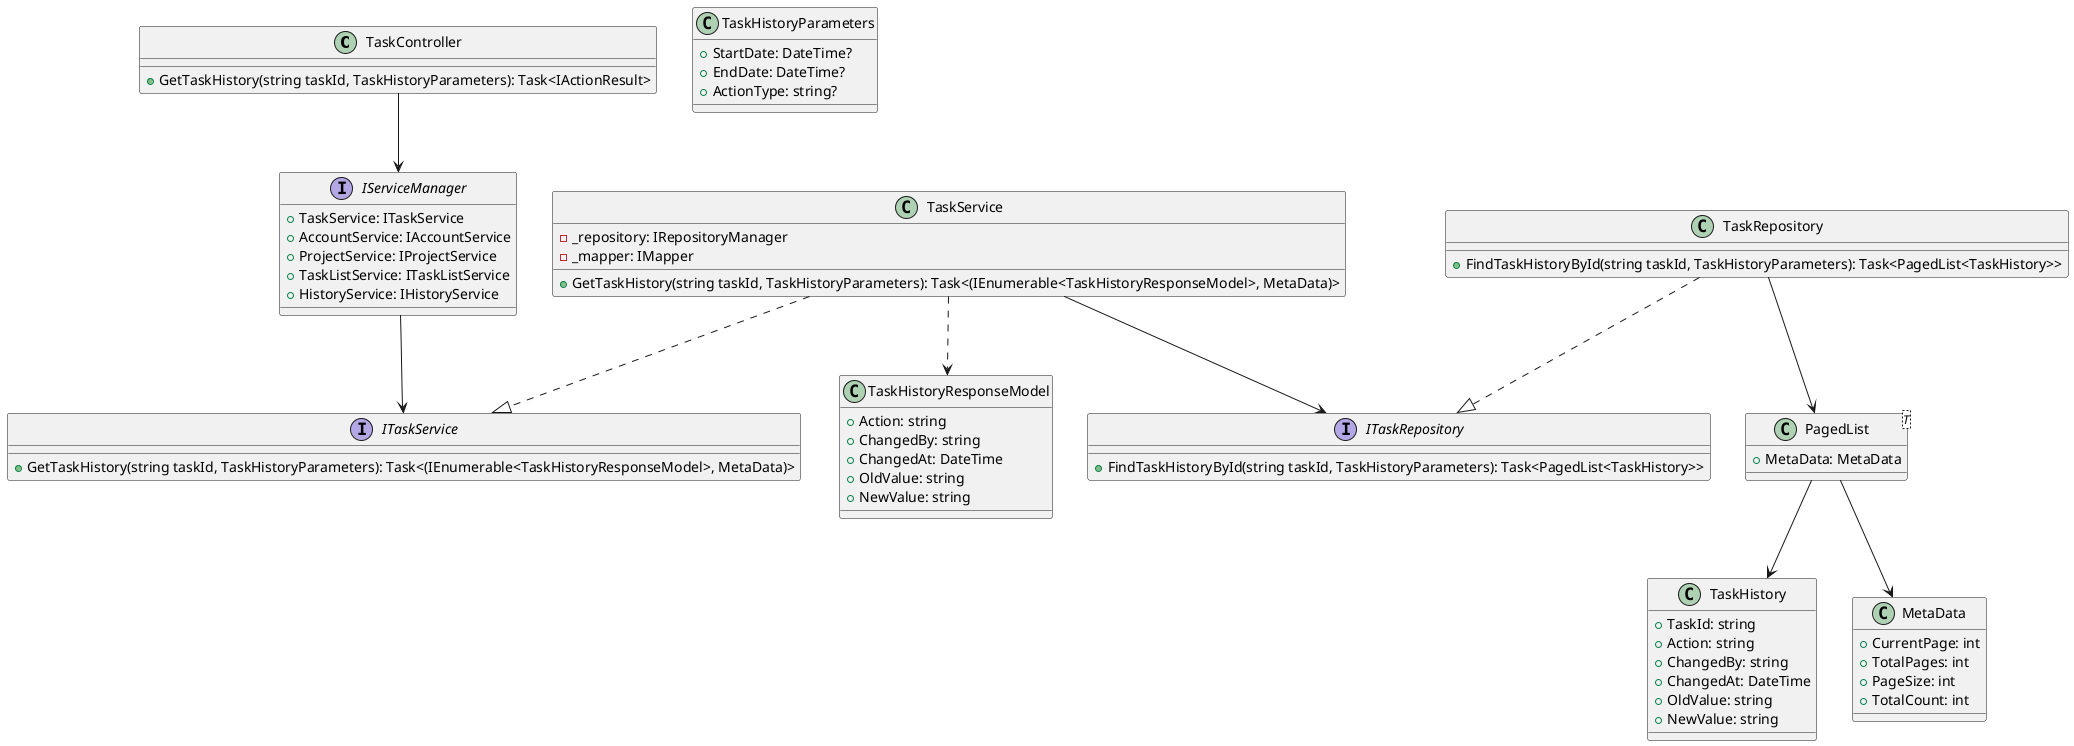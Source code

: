 @startuml
class TaskController {
  +GetTaskHistory(string taskId, TaskHistoryParameters): Task<IActionResult>
}

class TaskHistoryParameters {
  +StartDate: DateTime?
  +EndDate: DateTime?
  +ActionType: string?
}

interface IServiceManager {
  +TaskService: ITaskService
  +AccountService: IAccountService
  +ProjectService: IProjectService
  +TaskListService: ITaskListService
  +HistoryService: IHistoryService
}

interface ITaskService {
  +GetTaskHistory(string taskId, TaskHistoryParameters): Task<(IEnumerable<TaskHistoryResponseModel>, MetaData)>
}

class TaskService {
  -_repository: IRepositoryManager
  -_mapper: IMapper
  +GetTaskHistory(string taskId, TaskHistoryParameters): Task<(IEnumerable<TaskHistoryResponseModel>, MetaData)>
}

interface ITaskRepository {
  +FindTaskHistoryById(string taskId, TaskHistoryParameters): Task<PagedList<TaskHistory>>
}

class TaskRepository {
  +FindTaskHistoryById(string taskId, TaskHistoryParameters): Task<PagedList<TaskHistory>>
}

class PagedList<T> {
  +MetaData: MetaData
}

class TaskHistory {
  +TaskId: string
  +Action: string
  +ChangedBy: string
  +ChangedAt: DateTime
  +OldValue: string
  +NewValue: string
}

class MetaData {
  +CurrentPage: int
  +TotalPages: int
  +PageSize: int
  +TotalCount: int
}

class TaskHistoryResponseModel {
  +Action: string
  +ChangedBy: string
  +ChangedAt: DateTime
  +OldValue: string
  +NewValue: string
}

TaskController --> IServiceManager
IServiceManager --> ITaskService
TaskService ..|> ITaskService
TaskService --> ITaskRepository
TaskRepository ..|> ITaskRepository
TaskRepository --> PagedList
PagedList --> TaskHistory
PagedList --> MetaData
TaskService ..> TaskHistoryResponseModel

@enduml